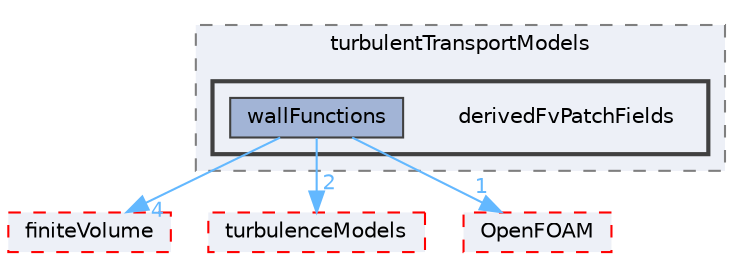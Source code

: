 digraph "src/TurbulenceModels/incompressible/turbulentTransportModels/derivedFvPatchFields"
{
 // LATEX_PDF_SIZE
  bgcolor="transparent";
  edge [fontname=Helvetica,fontsize=10,labelfontname=Helvetica,labelfontsize=10];
  node [fontname=Helvetica,fontsize=10,shape=box,height=0.2,width=0.4];
  compound=true
  subgraph clusterdir_1aa858ea368076f1cd8be38150a1c632 {
    graph [ bgcolor="#edf0f7", pencolor="grey50", label="turbulentTransportModels", fontname=Helvetica,fontsize=10 style="filled,dashed", URL="dir_1aa858ea368076f1cd8be38150a1c632.html",tooltip=""]
  subgraph clusterdir_c51ac1cf89736fc3dd478029a908b973 {
    graph [ bgcolor="#edf0f7", pencolor="grey25", label="", fontname=Helvetica,fontsize=10 style="filled,bold", URL="dir_c51ac1cf89736fc3dd478029a908b973.html",tooltip=""]
    dir_c51ac1cf89736fc3dd478029a908b973 [shape=plaintext, label="derivedFvPatchFields"];
  dir_764c29f627bb16092ab41d68d9526cc0 [label="wallFunctions", fillcolor="#a2b4d6", color="grey25", style="filled", URL="dir_764c29f627bb16092ab41d68d9526cc0.html",tooltip=""];
  }
  }
  dir_9bd15774b555cf7259a6fa18f99fe99b [label="finiteVolume", fillcolor="#edf0f7", color="red", style="filled,dashed", URL="dir_9bd15774b555cf7259a6fa18f99fe99b.html",tooltip=""];
  dir_a3dc37bcacf99bb6122ed819dac99f09 [label="turbulenceModels", fillcolor="#edf0f7", color="red", style="filled,dashed", URL="dir_a3dc37bcacf99bb6122ed819dac99f09.html",tooltip=""];
  dir_c5473ff19b20e6ec4dfe5c310b3778a8 [label="OpenFOAM", fillcolor="#edf0f7", color="red", style="filled,dashed", URL="dir_c5473ff19b20e6ec4dfe5c310b3778a8.html",tooltip=""];
  dir_764c29f627bb16092ab41d68d9526cc0->dir_9bd15774b555cf7259a6fa18f99fe99b [headlabel="4", labeldistance=1.5 headhref="dir_004348_001387.html" href="dir_004348_001387.html" color="steelblue1" fontcolor="steelblue1"];
  dir_764c29f627bb16092ab41d68d9526cc0->dir_a3dc37bcacf99bb6122ed819dac99f09 [headlabel="2", labeldistance=1.5 headhref="dir_004348_004144.html" href="dir_004348_004144.html" color="steelblue1" fontcolor="steelblue1"];
  dir_764c29f627bb16092ab41d68d9526cc0->dir_c5473ff19b20e6ec4dfe5c310b3778a8 [headlabel="1", labeldistance=1.5 headhref="dir_004348_002695.html" href="dir_004348_002695.html" color="steelblue1" fontcolor="steelblue1"];
}
